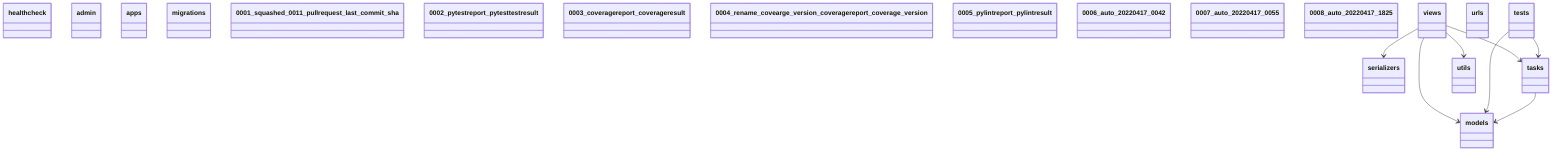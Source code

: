 classDiagram
  class healthcheck {
  }
  class admin {
  }
  class apps {
  }
  class migrations {
  }
  class 0001_squashed_0011_pullrequest_last_commit_sha {
  }
  class 0002_pytestreport_pytesttestresult {
  }
  class 0003_coveragereport_coverageresult {
  }
  class 0004_rename_covearge_version_coveragereport_coverage_version {
  }
  class 0005_pylintreport_pylintresult {
  }
  class 0006_auto_20220417_0042 {
  }
  class 0007_auto_20220417_0055 {
  }
  class 0008_auto_20220417_1825 {
  }
  class models {
  }
  class serializers {
  }
  class tasks {
  }
  class tests {
  }
  class urls {
  }
  class utils {
  }
  class views {
  }
  tasks --> models
  tests --> models
  tests --> tasks
  views --> models
  views --> serializers
  views --> tasks
  views --> utils